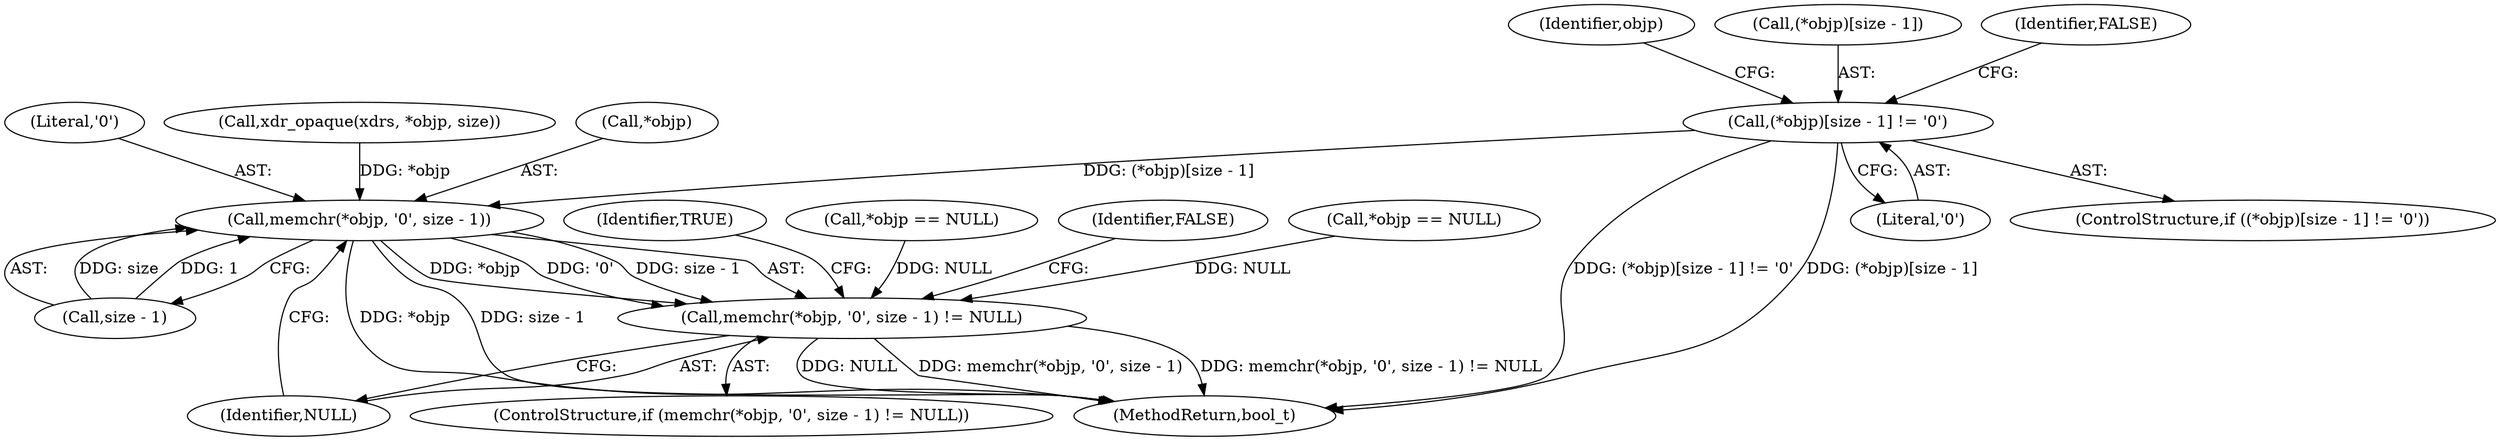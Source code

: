 digraph "0_krb5_df17a1224a3406f57477bcd372c61e04c0e5a5bb@array" {
"1000190" [label="(Call,(*objp)[size - 1] != '\0')"];
"1000202" [label="(Call,memchr(*objp, '\0', size - 1))"];
"1000201" [label="(Call,memchr(*objp, '\0', size - 1) != NULL)"];
"1000209" [label="(Identifier,NULL)"];
"1000204" [label="(Identifier,objp)"];
"1000203" [label="(Call,*objp)"];
"1000190" [label="(Call,(*objp)[size - 1] != '\0')"];
"1000201" [label="(Call,memchr(*objp, '\0', size - 1) != NULL)"];
"1000205" [label="(Literal,'\0')"];
"1000157" [label="(Call,*objp == NULL)"];
"1000189" [label="(ControlStructure,if ((*objp)[size - 1] != '\0'))"];
"1000213" [label="(Identifier,TRUE)"];
"1000182" [label="(Call,xdr_opaque(xdrs, *objp, size))"];
"1000170" [label="(Call,*objp == NULL)"];
"1000191" [label="(Call,(*objp)[size - 1])"];
"1000202" [label="(Call,memchr(*objp, '\0', size - 1))"];
"1000245" [label="(MethodReturn,bool_t)"];
"1000211" [label="(Identifier,FALSE)"];
"1000199" [label="(Identifier,FALSE)"];
"1000206" [label="(Call,size - 1)"];
"1000200" [label="(ControlStructure,if (memchr(*objp, '\0', size - 1) != NULL))"];
"1000197" [label="(Literal,'\0')"];
"1000190" -> "1000189"  [label="AST: "];
"1000190" -> "1000197"  [label="CFG: "];
"1000191" -> "1000190"  [label="AST: "];
"1000197" -> "1000190"  [label="AST: "];
"1000199" -> "1000190"  [label="CFG: "];
"1000204" -> "1000190"  [label="CFG: "];
"1000190" -> "1000245"  [label="DDG: (*objp)[size - 1] != '\0'"];
"1000190" -> "1000245"  [label="DDG: (*objp)[size - 1]"];
"1000190" -> "1000202"  [label="DDG: (*objp)[size - 1]"];
"1000202" -> "1000201"  [label="AST: "];
"1000202" -> "1000206"  [label="CFG: "];
"1000203" -> "1000202"  [label="AST: "];
"1000205" -> "1000202"  [label="AST: "];
"1000206" -> "1000202"  [label="AST: "];
"1000209" -> "1000202"  [label="CFG: "];
"1000202" -> "1000245"  [label="DDG: size - 1"];
"1000202" -> "1000245"  [label="DDG: *objp"];
"1000202" -> "1000201"  [label="DDG: *objp"];
"1000202" -> "1000201"  [label="DDG: '\0'"];
"1000202" -> "1000201"  [label="DDG: size - 1"];
"1000182" -> "1000202"  [label="DDG: *objp"];
"1000206" -> "1000202"  [label="DDG: size"];
"1000206" -> "1000202"  [label="DDG: 1"];
"1000201" -> "1000200"  [label="AST: "];
"1000201" -> "1000209"  [label="CFG: "];
"1000209" -> "1000201"  [label="AST: "];
"1000211" -> "1000201"  [label="CFG: "];
"1000213" -> "1000201"  [label="CFG: "];
"1000201" -> "1000245"  [label="DDG: memchr(*objp, '\0', size - 1) != NULL"];
"1000201" -> "1000245"  [label="DDG: NULL"];
"1000201" -> "1000245"  [label="DDG: memchr(*objp, '\0', size - 1)"];
"1000157" -> "1000201"  [label="DDG: NULL"];
"1000170" -> "1000201"  [label="DDG: NULL"];
}
